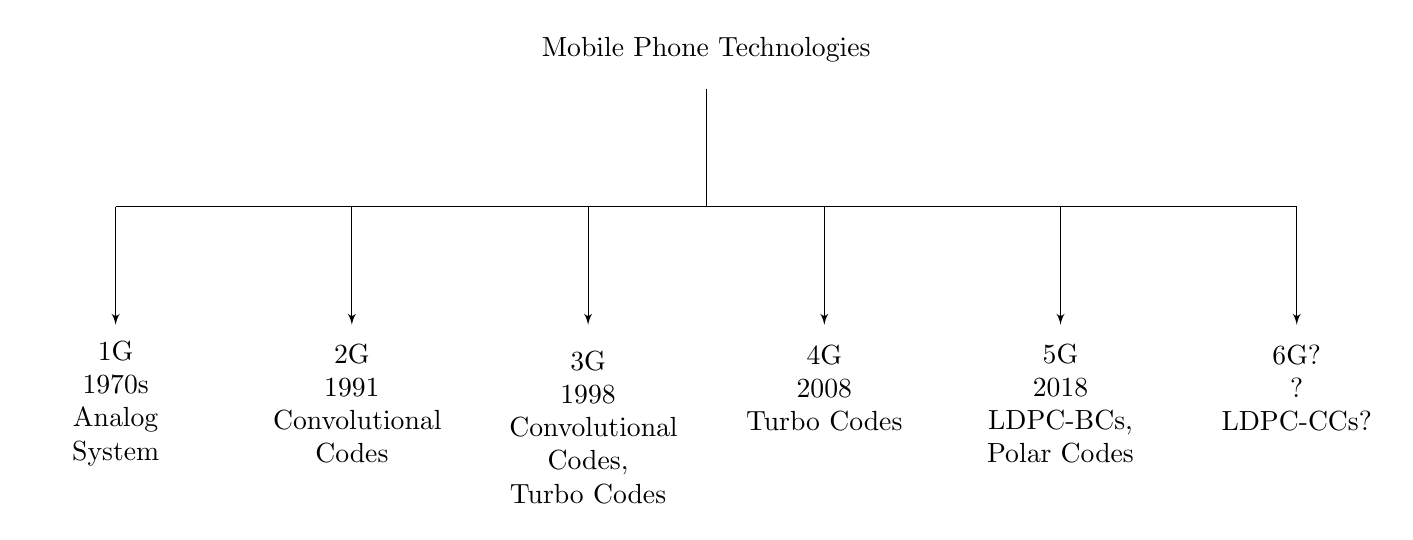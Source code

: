 \begin{tikzpicture}[auto,>=latex']
  \draw (7.5,0) -- (7.5,-1.5);
  \draw (0,-1.5) -- (15,-1.5);
  \draw[->] (0,-1.5) -- (0,-3);
  \draw[->] (3,-1.5) -- (3,-3);
  \draw[->] (6,-1.5) -- (6,-3);
  \draw[->] (9,-1.5) -- (9,-3);
  \draw[->] (12,-1.5) -- (12,-3);
  \draw[->] (15,-1.5) -- (15,-3);
  \node [align=center] at (7.5,0.5) {Mobile Phone Technologies};
  \node [align=center,text width=2cm] at (0,-4) {1G\\1970s\\Analog System};
  \node [align=center,text width=2cm] at (3,-4) {2G\\1991\\Convolutional Codes};
  \node [align=center,text width=2cm] at (6,-4.3) {3G\\1998\\Convolutional Codes,\\Turbo Codes};
  \node [align=center,text width=2cm] at (9,-3.8) {4G\\2008\\Turbo Codes};
  \node [align=center,text width=2cm] at (12,-4) {5G\\2018\\LDPC-BCs,\\Polar Codes};
  \node [align=center,text width=2cm] at (15,-3.8) {6G?\\?\\LDPC-CCs?};
\end{tikzpicture}